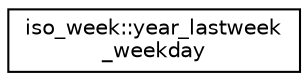digraph "Graphical Class Hierarchy"
{
 // LATEX_PDF_SIZE
  edge [fontname="Helvetica",fontsize="10",labelfontname="Helvetica",labelfontsize="10"];
  node [fontname="Helvetica",fontsize="10",shape=record];
  rankdir="LR";
  Node0 [label="iso_week::year_lastweek\l_weekday",height=0.2,width=0.4,color="black", fillcolor="white", style="filled",URL="$classiso__week_1_1year__lastweek__weekday.html",tooltip=" "];
}

